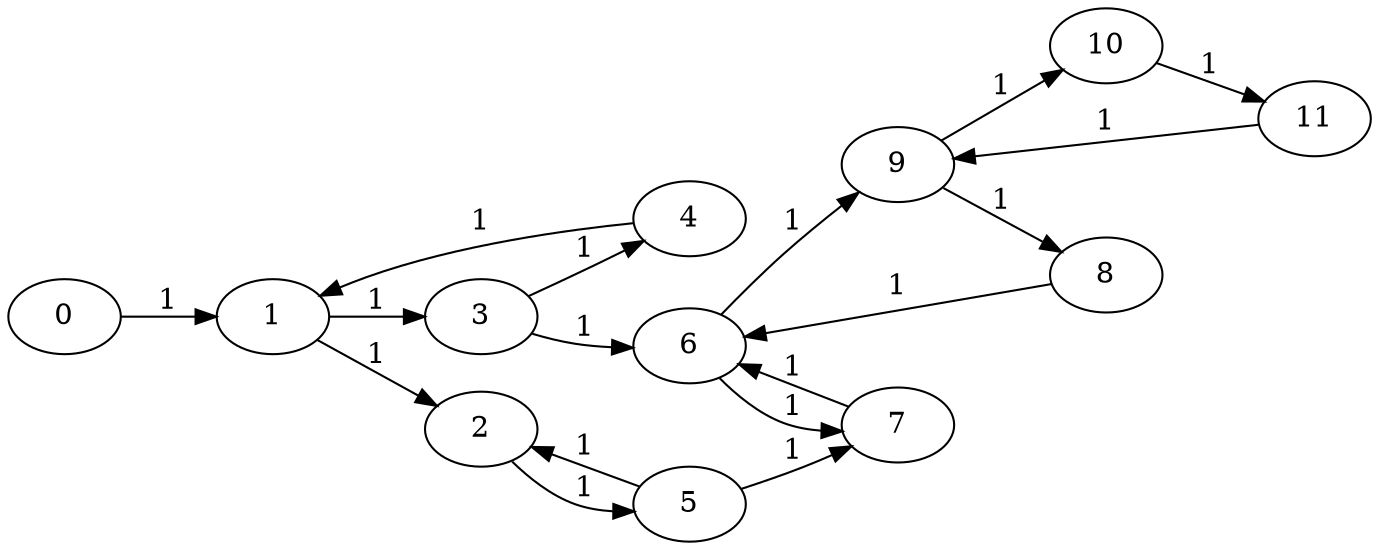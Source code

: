 digraph G {
ranksep = "equally";
rankdir = LR;
{rank = same; 0; };
{rank = same; 1; };
{rank = same; 3; 2; };
{rank = same; 4; 6; 5; };
{rank = same; 9; 7; };
{rank = same; 8; 10; };
{rank = same; 11; };
{rank = same; };
0->1[label="1"];
1->3[label="1"];
1->2[label="1"];
3->4[label="1"];
3->6[label="1"];
2->5[label="1"];
4->1[label="1"];
6->9[label="1"];
6->7[label="1"];
5->2[label="1"];
5->7[label="1"];
9->8[label="1"];
9->10[label="1"];
7->6[label="1"];
8->6[label="1"];
10->11[label="1"];
11->9[label="1"];
}
